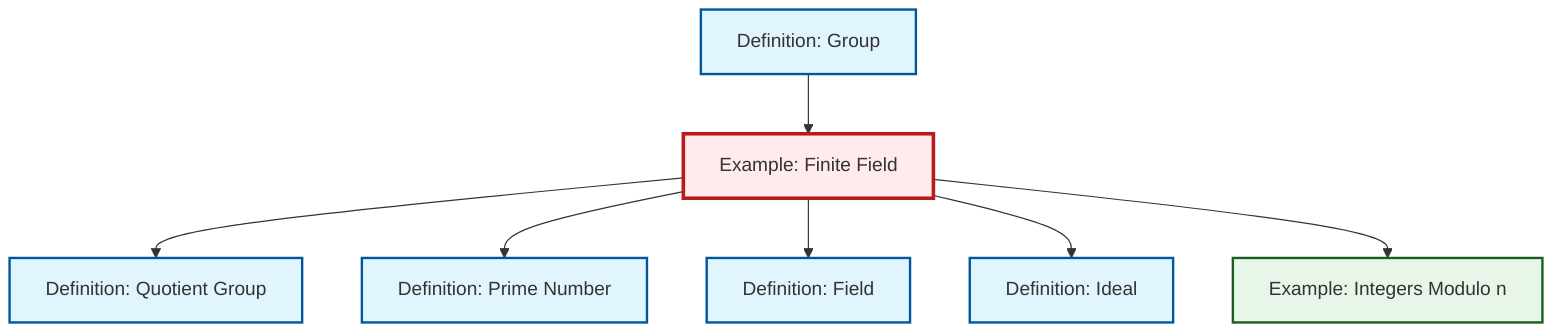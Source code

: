 graph TD
    classDef definition fill:#e1f5fe,stroke:#01579b,stroke-width:2px
    classDef theorem fill:#f3e5f5,stroke:#4a148c,stroke-width:2px
    classDef axiom fill:#fff3e0,stroke:#e65100,stroke-width:2px
    classDef example fill:#e8f5e9,stroke:#1b5e20,stroke-width:2px
    classDef current fill:#ffebee,stroke:#b71c1c,stroke-width:3px
    def-field["Definition: Field"]:::definition
    def-ideal["Definition: Ideal"]:::definition
    ex-quotient-integers-mod-n["Example: Integers Modulo n"]:::example
    def-group["Definition: Group"]:::definition
    def-quotient-group["Definition: Quotient Group"]:::definition
    def-prime["Definition: Prime Number"]:::definition
    ex-finite-field["Example: Finite Field"]:::example
    ex-finite-field --> def-quotient-group
    ex-finite-field --> def-prime
    ex-finite-field --> def-field
    ex-finite-field --> def-ideal
    def-group --> ex-finite-field
    ex-finite-field --> ex-quotient-integers-mod-n
    class ex-finite-field current